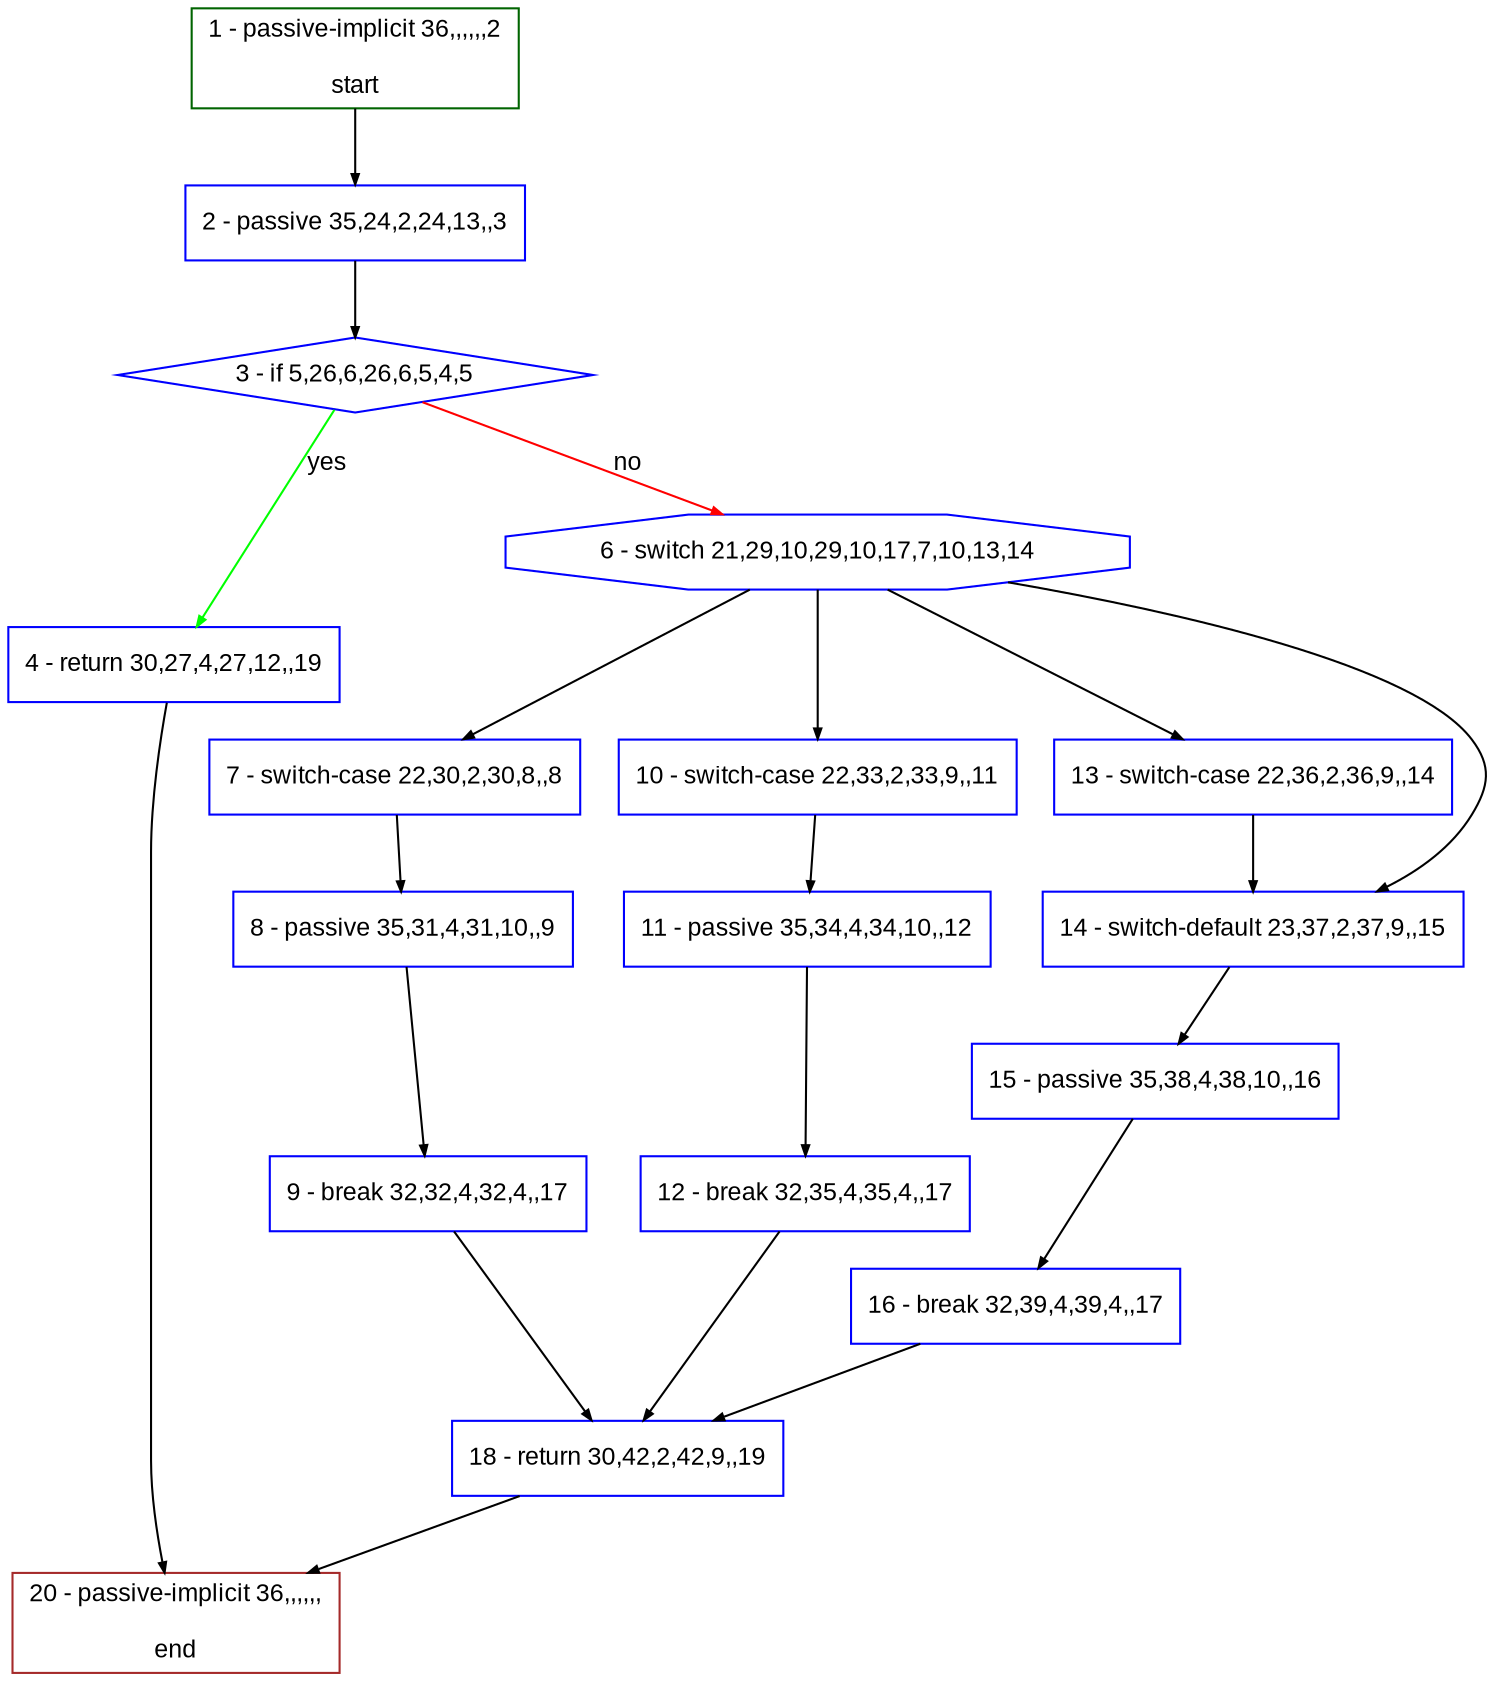 digraph "" {
  graph [bgcolor="white", fillcolor="#FFFFCC", pack="true", packmode="clust", fontname="Arial", label="", fontsize="12", compound="true", style="rounded,filled"];
  node [node_initialized="no", fillcolor="white", fontname="Arial", label="", color="grey", fontsize="12", fixedsize="false", compound="true", shape="rectangle", style="filled"];
  edge [arrowtail="none", lhead="", fontcolor="black", fontname="Arial", label="", color="black", fontsize="12", arrowhead="normal", arrowsize="0.5", compound="true", ltail="", dir="forward"];
  __N1 [fillcolor="#ffffff", label="2 - passive 35,24,2,24,13,,3", color="#0000ff", shape="box", style="filled"];
  __N2 [fillcolor="#ffffff", label="1 - passive-implicit 36,,,,,,2\n\nstart", color="#006400", shape="box", style="filled"];
  __N3 [fillcolor="#ffffff", label="3 - if 5,26,6,26,6,5,4,5", color="#0000ff", shape="diamond", style="filled"];
  __N4 [fillcolor="#ffffff", label="4 - return 30,27,4,27,12,,19", color="#0000ff", shape="box", style="filled"];
  __N5 [fillcolor="#ffffff", label="6 - switch 21,29,10,29,10,17,7,10,13,14", color="#0000ff", shape="octagon", style="filled"];
  __N6 [fillcolor="#ffffff", label="20 - passive-implicit 36,,,,,,\n\nend", color="#a52a2a", shape="box", style="filled"];
  __N7 [fillcolor="#ffffff", label="7 - switch-case 22,30,2,30,8,,8", color="#0000ff", shape="box", style="filled"];
  __N8 [fillcolor="#ffffff", label="10 - switch-case 22,33,2,33,9,,11", color="#0000ff", shape="box", style="filled"];
  __N9 [fillcolor="#ffffff", label="13 - switch-case 22,36,2,36,9,,14", color="#0000ff", shape="box", style="filled"];
  __N10 [fillcolor="#ffffff", label="14 - switch-default 23,37,2,37,9,,15", color="#0000ff", shape="box", style="filled"];
  __N11 [fillcolor="#ffffff", label="8 - passive 35,31,4,31,10,,9", color="#0000ff", shape="box", style="filled"];
  __N12 [fillcolor="#ffffff", label="9 - break 32,32,4,32,4,,17", color="#0000ff", shape="box", style="filled"];
  __N13 [fillcolor="#ffffff", label="18 - return 30,42,2,42,9,,19", color="#0000ff", shape="box", style="filled"];
  __N14 [fillcolor="#ffffff", label="11 - passive 35,34,4,34,10,,12", color="#0000ff", shape="box", style="filled"];
  __N15 [fillcolor="#ffffff", label="12 - break 32,35,4,35,4,,17", color="#0000ff", shape="box", style="filled"];
  __N16 [fillcolor="#ffffff", label="15 - passive 35,38,4,38,10,,16", color="#0000ff", shape="box", style="filled"];
  __N17 [fillcolor="#ffffff", label="16 - break 32,39,4,39,4,,17", color="#0000ff", shape="box", style="filled"];
  __N2 -> __N1 [arrowtail="none", color="#000000", label="", arrowhead="normal", dir="forward"];
  __N1 -> __N3 [arrowtail="none", color="#000000", label="", arrowhead="normal", dir="forward"];
  __N3 -> __N4 [arrowtail="none", color="#00ff00", label="yes", arrowhead="normal", dir="forward"];
  __N3 -> __N5 [arrowtail="none", color="#ff0000", label="no", arrowhead="normal", dir="forward"];
  __N4 -> __N6 [arrowtail="none", color="#000000", label="", arrowhead="normal", dir="forward"];
  __N5 -> __N7 [arrowtail="none", color="#000000", label="", arrowhead="normal", dir="forward"];
  __N5 -> __N8 [arrowtail="none", color="#000000", label="", arrowhead="normal", dir="forward"];
  __N5 -> __N9 [arrowtail="none", color="#000000", label="", arrowhead="normal", dir="forward"];
  __N5 -> __N10 [arrowtail="none", color="#000000", label="", arrowhead="normal", dir="forward"];
  __N7 -> __N11 [arrowtail="none", color="#000000", label="", arrowhead="normal", dir="forward"];
  __N11 -> __N12 [arrowtail="none", color="#000000", label="", arrowhead="normal", dir="forward"];
  __N12 -> __N13 [arrowtail="none", color="#000000", label="", arrowhead="normal", dir="forward"];
  __N8 -> __N14 [arrowtail="none", color="#000000", label="", arrowhead="normal", dir="forward"];
  __N14 -> __N15 [arrowtail="none", color="#000000", label="", arrowhead="normal", dir="forward"];
  __N15 -> __N13 [arrowtail="none", color="#000000", label="", arrowhead="normal", dir="forward"];
  __N9 -> __N10 [arrowtail="none", color="#000000", label="", arrowhead="normal", dir="forward"];
  __N10 -> __N16 [arrowtail="none", color="#000000", label="", arrowhead="normal", dir="forward"];
  __N16 -> __N17 [arrowtail="none", color="#000000", label="", arrowhead="normal", dir="forward"];
  __N17 -> __N13 [arrowtail="none", color="#000000", label="", arrowhead="normal", dir="forward"];
  __N13 -> __N6 [arrowtail="none", color="#000000", label="", arrowhead="normal", dir="forward"];
}
